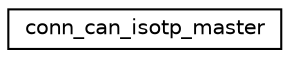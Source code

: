 digraph "Graphical Class Hierarchy"
{
 // LATEX_PDF_SIZE
  edge [fontname="Helvetica",fontsize="10",labelfontname="Helvetica",labelfontsize="10"];
  node [fontname="Helvetica",fontsize="10",shape=record];
  rankdir="LR";
  Node0 [label="conn_can_isotp_master",height=0.2,width=0.4,color="black", fillcolor="white", style="filled",URL="$structconn__can__isotp__master.html",tooltip="ISO-TP master connection."];
}
